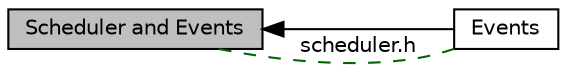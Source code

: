 digraph "Scheduler and Events"
{
  edge [fontname="Helvetica",fontsize="10",labelfontname="Helvetica",labelfontsize="10"];
  node [fontname="Helvetica",fontsize="10",shape=record];
  rankdir=LR;
  Node0 [label="Scheduler and Events",height=0.2,width=0.4,color="black", fillcolor="grey75", style="filled", fontcolor="black"];
  Node1 [label="Events",height=0.2,width=0.4,color="black", fillcolor="white", style="filled",URL="$d1/ddf/group__events.html"];
  Node0->Node1 [shape=plaintext, dir="back", style="solid"];
  Node0->Node1 [shape=plaintext, label="scheduler.h", color="darkgreen", dir="none", style="dashed"];
}
